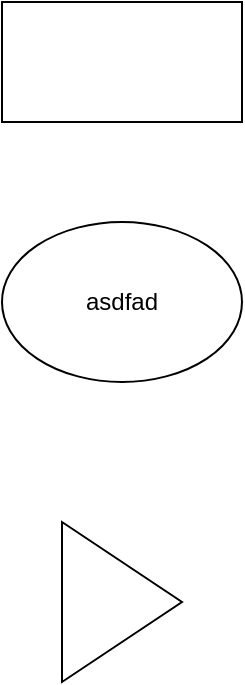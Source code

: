 <mxfile version="14.8.2" type="github">
  <diagram id="ahj0Fnf31uUf6IUIQSGw" name="Page-1">
    <mxGraphModel dx="1298" dy="834" grid="1" gridSize="10" guides="1" tooltips="1" connect="1" arrows="1" fold="1" page="1" pageScale="1" pageWidth="827" pageHeight="1169" math="0" shadow="0">
      <root>
        <mxCell id="0" />
        <mxCell id="1" parent="0" />
        <mxCell id="ENpt9ET1_qmbwk4Ssv5q-1" value="" style="rounded=0;whiteSpace=wrap;html=1;" vertex="1" parent="1">
          <mxGeometry x="190" y="70" width="120" height="60" as="geometry" />
        </mxCell>
        <mxCell id="ENpt9ET1_qmbwk4Ssv5q-2" value="asdfad" style="ellipse;whiteSpace=wrap;html=1;" vertex="1" parent="1">
          <mxGeometry x="190" y="180" width="120" height="80" as="geometry" />
        </mxCell>
        <mxCell id="ENpt9ET1_qmbwk4Ssv5q-3" value="" style="triangle;whiteSpace=wrap;html=1;" vertex="1" parent="1">
          <mxGeometry x="220" y="330" width="60" height="80" as="geometry" />
        </mxCell>
      </root>
    </mxGraphModel>
  </diagram>
</mxfile>
